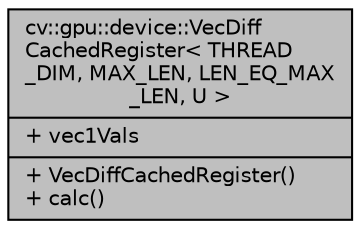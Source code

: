 digraph "cv::gpu::device::VecDiffCachedRegister&lt; THREAD_DIM, MAX_LEN, LEN_EQ_MAX_LEN, U &gt;"
{
 // LATEX_PDF_SIZE
  edge [fontname="Helvetica",fontsize="10",labelfontname="Helvetica",labelfontsize="10"];
  node [fontname="Helvetica",fontsize="10",shape=record];
  Node1 [label="{cv::gpu::device::VecDiff\lCachedRegister\< THREAD\l_DIM, MAX_LEN, LEN_EQ_MAX\l_LEN, U \>\n|+ vec1Vals\l|+ VecDiffCachedRegister()\l+ calc()\l}",height=0.2,width=0.4,color="black", fillcolor="grey75", style="filled", fontcolor="black",tooltip=" "];
}
